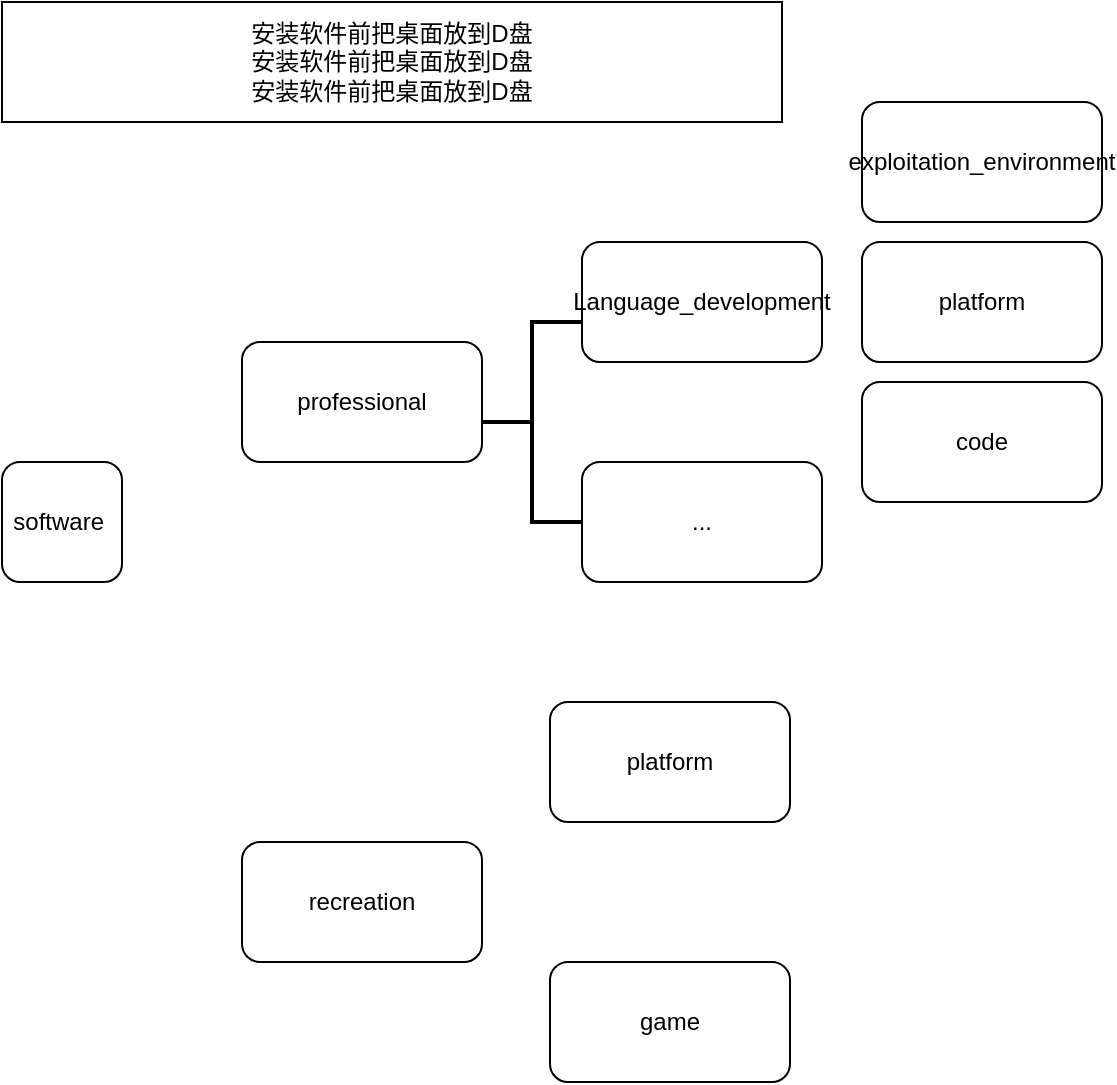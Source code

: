 <mxfile version="24.6.4" type="github">
  <diagram name="第 1 页" id="qHYOOywSn6JKvsOJoLlX">
    <mxGraphModel dx="1386" dy="793" grid="1" gridSize="10" guides="1" tooltips="1" connect="1" arrows="1" fold="1" page="1" pageScale="1" pageWidth="827" pageHeight="1169" math="0" shadow="0">
      <root>
        <mxCell id="0" />
        <mxCell id="1" parent="0" />
        <mxCell id="WkfAN8dBZaxWNwmtFyOf-3" value="software&amp;nbsp;" style="rounded=1;whiteSpace=wrap;html=1;" vertex="1" parent="1">
          <mxGeometry x="140" y="250" width="60" height="60" as="geometry" />
        </mxCell>
        <mxCell id="WkfAN8dBZaxWNwmtFyOf-5" value="professional" style="rounded=1;whiteSpace=wrap;html=1;" vertex="1" parent="1">
          <mxGeometry x="260" y="190" width="120" height="60" as="geometry" />
        </mxCell>
        <mxCell id="WkfAN8dBZaxWNwmtFyOf-6" value="recreation" style="rounded=1;whiteSpace=wrap;html=1;" vertex="1" parent="1">
          <mxGeometry x="260" y="440" width="120" height="60" as="geometry" />
        </mxCell>
        <mxCell id="WkfAN8dBZaxWNwmtFyOf-7" value="platform" style="rounded=1;whiteSpace=wrap;html=1;" vertex="1" parent="1">
          <mxGeometry x="414" y="370" width="120" height="60" as="geometry" />
        </mxCell>
        <mxCell id="WkfAN8dBZaxWNwmtFyOf-9" value="game" style="rounded=1;whiteSpace=wrap;html=1;" vertex="1" parent="1">
          <mxGeometry x="414" y="500" width="120" height="60" as="geometry" />
        </mxCell>
        <mxCell id="WkfAN8dBZaxWNwmtFyOf-12" value="Language_development" style="rounded=1;whiteSpace=wrap;html=1;" vertex="1" parent="1">
          <mxGeometry x="430" y="140" width="120" height="60" as="geometry" />
        </mxCell>
        <mxCell id="WkfAN8dBZaxWNwmtFyOf-14" value="platform" style="rounded=1;whiteSpace=wrap;html=1;" vertex="1" parent="1">
          <mxGeometry x="570" y="140" width="120" height="60" as="geometry" />
        </mxCell>
        <mxCell id="WkfAN8dBZaxWNwmtFyOf-16" value="code" style="rounded=1;whiteSpace=wrap;html=1;" vertex="1" parent="1">
          <mxGeometry x="570" y="210" width="120" height="60" as="geometry" />
        </mxCell>
        <mxCell id="WkfAN8dBZaxWNwmtFyOf-17" value="exploitation_environment" style="rounded=1;whiteSpace=wrap;html=1;" vertex="1" parent="1">
          <mxGeometry x="570" y="70" width="120" height="60" as="geometry" />
        </mxCell>
        <mxCell id="WkfAN8dBZaxWNwmtFyOf-18" value="..." style="rounded=1;whiteSpace=wrap;html=1;" vertex="1" parent="1">
          <mxGeometry x="430" y="250" width="120" height="60" as="geometry" />
        </mxCell>
        <mxCell id="WkfAN8dBZaxWNwmtFyOf-19" value="" style="strokeWidth=2;html=1;shape=mxgraph.flowchart.annotation_2;align=left;labelPosition=right;pointerEvents=1;" vertex="1" parent="1">
          <mxGeometry x="380" y="180" width="50" height="100" as="geometry" />
        </mxCell>
        <mxCell id="WkfAN8dBZaxWNwmtFyOf-20" value="安装软件前把桌面放到D盘&lt;div&gt;安装软件前把桌面放到D盘&lt;br&gt;&lt;/div&gt;&lt;div&gt;安装软件前把桌面放到D盘&lt;/div&gt;" style="rounded=0;whiteSpace=wrap;html=1;" vertex="1" parent="1">
          <mxGeometry x="140" y="20" width="390" height="60" as="geometry" />
        </mxCell>
      </root>
    </mxGraphModel>
  </diagram>
</mxfile>
